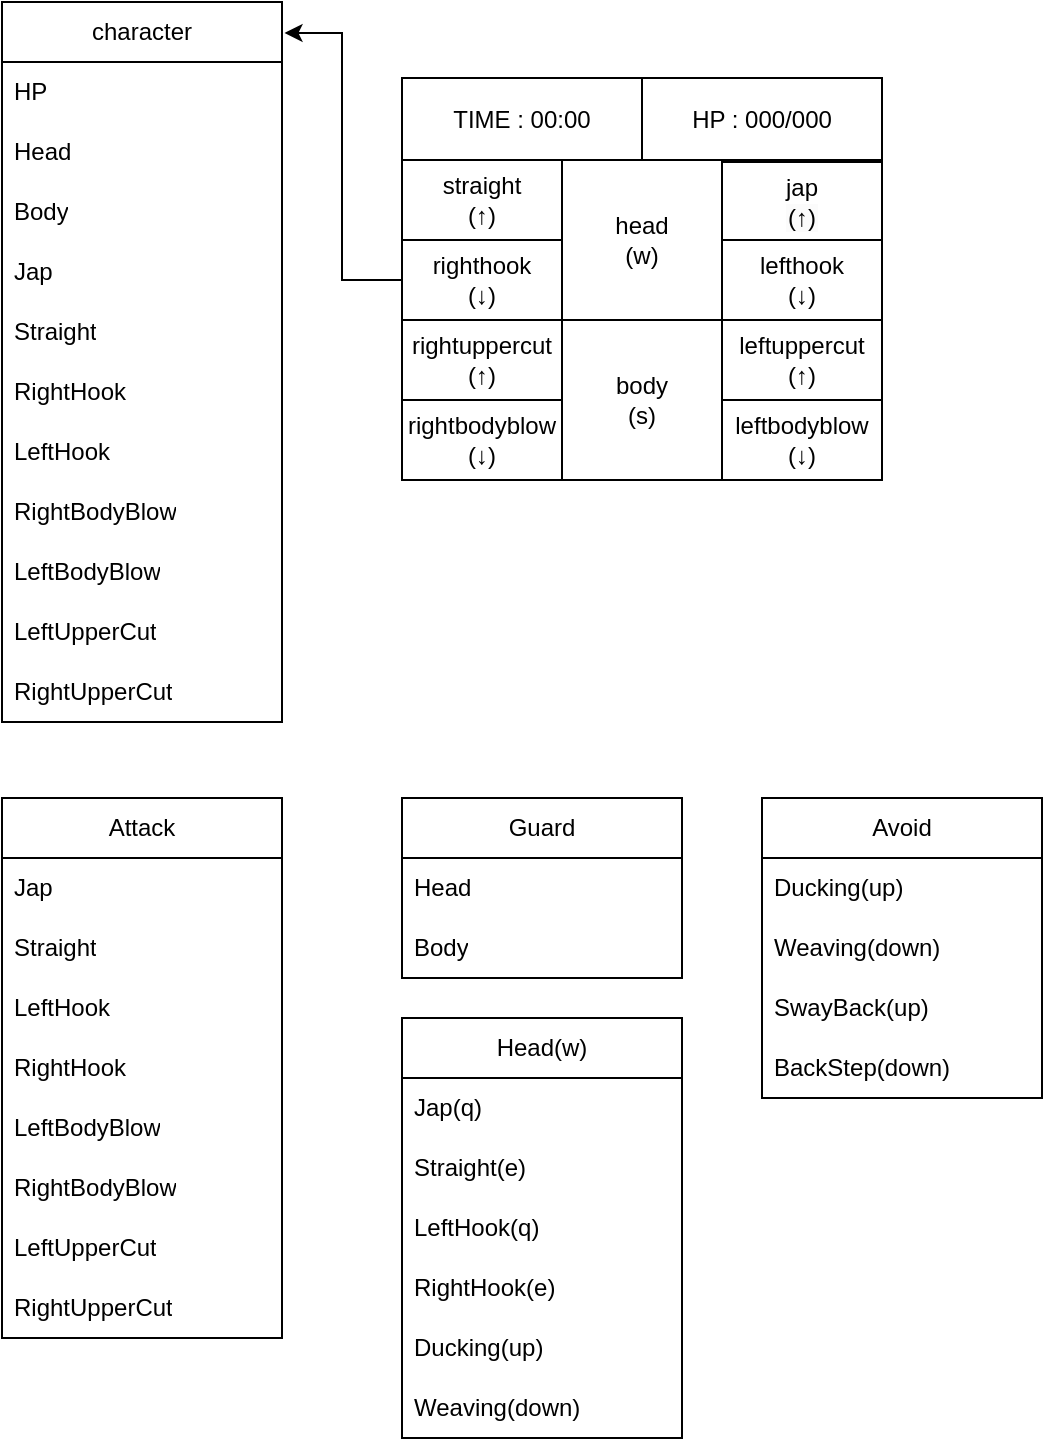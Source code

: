 <mxfile version="24.7.7">
  <diagram name="페이지-1" id="wXJqiaSqQaEmSXFIjcEn">
    <mxGraphModel dx="1050" dy="557" grid="1" gridSize="10" guides="1" tooltips="1" connect="1" arrows="1" fold="1" page="1" pageScale="1" pageWidth="827" pageHeight="1169" math="0" shadow="0">
      <root>
        <mxCell id="0" />
        <mxCell id="1" parent="0" />
        <mxCell id="8F4HeT9pAJKp8JILoCQx-1" value="head&lt;div&gt;(w)&lt;/div&gt;" style="whiteSpace=wrap;html=1;aspect=fixed;" parent="1" vertex="1">
          <mxGeometry x="320" y="161" width="80" height="80" as="geometry" />
        </mxCell>
        <mxCell id="8F4HeT9pAJKp8JILoCQx-10" value="Attack" style="swimlane;fontStyle=0;childLayout=stackLayout;horizontal=1;startSize=30;horizontalStack=0;resizeParent=1;resizeParentMax=0;resizeLast=0;collapsible=1;marginBottom=0;whiteSpace=wrap;html=1;" parent="1" vertex="1">
          <mxGeometry x="40" y="480" width="140" height="270" as="geometry" />
        </mxCell>
        <mxCell id="8F4HeT9pAJKp8JILoCQx-12" value="Jap" style="text;strokeColor=none;fillColor=none;align=left;verticalAlign=middle;spacingLeft=4;spacingRight=4;overflow=hidden;points=[[0,0.5],[1,0.5]];portConstraint=eastwest;rotatable=0;whiteSpace=wrap;html=1;" parent="8F4HeT9pAJKp8JILoCQx-10" vertex="1">
          <mxGeometry y="30" width="140" height="30" as="geometry" />
        </mxCell>
        <mxCell id="8F4HeT9pAJKp8JILoCQx-13" value="Straight" style="text;strokeColor=none;fillColor=none;align=left;verticalAlign=middle;spacingLeft=4;spacingRight=4;overflow=hidden;points=[[0,0.5],[1,0.5]];portConstraint=eastwest;rotatable=0;whiteSpace=wrap;html=1;" parent="8F4HeT9pAJKp8JILoCQx-10" vertex="1">
          <mxGeometry y="60" width="140" height="30" as="geometry" />
        </mxCell>
        <mxCell id="8F4HeT9pAJKp8JILoCQx-14" value="LeftHook" style="text;strokeColor=none;fillColor=none;align=left;verticalAlign=middle;spacingLeft=4;spacingRight=4;overflow=hidden;points=[[0,0.5],[1,0.5]];portConstraint=eastwest;rotatable=0;whiteSpace=wrap;html=1;" parent="8F4HeT9pAJKp8JILoCQx-10" vertex="1">
          <mxGeometry y="90" width="140" height="30" as="geometry" />
        </mxCell>
        <mxCell id="8F4HeT9pAJKp8JILoCQx-15" value="RightHook" style="text;strokeColor=none;fillColor=none;align=left;verticalAlign=middle;spacingLeft=4;spacingRight=4;overflow=hidden;points=[[0,0.5],[1,0.5]];portConstraint=eastwest;rotatable=0;whiteSpace=wrap;html=1;" parent="8F4HeT9pAJKp8JILoCQx-10" vertex="1">
          <mxGeometry y="120" width="140" height="30" as="geometry" />
        </mxCell>
        <mxCell id="8F4HeT9pAJKp8JILoCQx-16" value="LeftBodyBlow" style="text;strokeColor=none;fillColor=none;align=left;verticalAlign=middle;spacingLeft=4;spacingRight=4;overflow=hidden;points=[[0,0.5],[1,0.5]];portConstraint=eastwest;rotatable=0;whiteSpace=wrap;html=1;" parent="8F4HeT9pAJKp8JILoCQx-10" vertex="1">
          <mxGeometry y="150" width="140" height="30" as="geometry" />
        </mxCell>
        <mxCell id="8F4HeT9pAJKp8JILoCQx-17" value="RightBodyBlow" style="text;strokeColor=none;fillColor=none;align=left;verticalAlign=middle;spacingLeft=4;spacingRight=4;overflow=hidden;points=[[0,0.5],[1,0.5]];portConstraint=eastwest;rotatable=0;whiteSpace=wrap;html=1;" parent="8F4HeT9pAJKp8JILoCQx-10" vertex="1">
          <mxGeometry y="180" width="140" height="30" as="geometry" />
        </mxCell>
        <mxCell id="8F4HeT9pAJKp8JILoCQx-26" value="LeftUpperCut" style="text;strokeColor=none;fillColor=none;align=left;verticalAlign=middle;spacingLeft=4;spacingRight=4;overflow=hidden;points=[[0,0.5],[1,0.5]];portConstraint=eastwest;rotatable=0;whiteSpace=wrap;html=1;" parent="8F4HeT9pAJKp8JILoCQx-10" vertex="1">
          <mxGeometry y="210" width="140" height="30" as="geometry" />
        </mxCell>
        <mxCell id="8F4HeT9pAJKp8JILoCQx-27" value="RightUpperCut" style="text;strokeColor=none;fillColor=none;align=left;verticalAlign=middle;spacingLeft=4;spacingRight=4;overflow=hidden;points=[[0,0.5],[1,0.5]];portConstraint=eastwest;rotatable=0;whiteSpace=wrap;html=1;" parent="8F4HeT9pAJKp8JILoCQx-10" vertex="1">
          <mxGeometry y="240" width="140" height="30" as="geometry" />
        </mxCell>
        <mxCell id="8F4HeT9pAJKp8JILoCQx-28" value="Guard" style="swimlane;fontStyle=0;childLayout=stackLayout;horizontal=1;startSize=30;horizontalStack=0;resizeParent=1;resizeParentMax=0;resizeLast=0;collapsible=1;marginBottom=0;whiteSpace=wrap;html=1;" parent="1" vertex="1">
          <mxGeometry x="240" y="480" width="140" height="90" as="geometry" />
        </mxCell>
        <mxCell id="8F4HeT9pAJKp8JILoCQx-33" value="Head" style="text;strokeColor=none;fillColor=none;align=left;verticalAlign=middle;spacingLeft=4;spacingRight=4;overflow=hidden;points=[[0,0.5],[1,0.5]];portConstraint=eastwest;rotatable=0;whiteSpace=wrap;html=1;" parent="8F4HeT9pAJKp8JILoCQx-28" vertex="1">
          <mxGeometry y="30" width="140" height="30" as="geometry" />
        </mxCell>
        <mxCell id="8F4HeT9pAJKp8JILoCQx-30" value="Body" style="text;strokeColor=none;fillColor=none;align=left;verticalAlign=middle;spacingLeft=4;spacingRight=4;overflow=hidden;points=[[0,0.5],[1,0.5]];portConstraint=eastwest;rotatable=0;whiteSpace=wrap;html=1;" parent="8F4HeT9pAJKp8JILoCQx-28" vertex="1">
          <mxGeometry y="60" width="140" height="30" as="geometry" />
        </mxCell>
        <mxCell id="8F4HeT9pAJKp8JILoCQx-32" value="Avoid" style="swimlane;fontStyle=0;childLayout=stackLayout;horizontal=1;startSize=30;horizontalStack=0;resizeParent=1;resizeParentMax=0;resizeLast=0;collapsible=1;marginBottom=0;whiteSpace=wrap;html=1;" parent="1" vertex="1">
          <mxGeometry x="420" y="480" width="140" height="150" as="geometry" />
        </mxCell>
        <mxCell id="8F4HeT9pAJKp8JILoCQx-29" value="Ducking(up)" style="text;strokeColor=none;fillColor=none;align=left;verticalAlign=middle;spacingLeft=4;spacingRight=4;overflow=hidden;points=[[0,0.5],[1,0.5]];portConstraint=eastwest;rotatable=0;whiteSpace=wrap;html=1;" parent="8F4HeT9pAJKp8JILoCQx-32" vertex="1">
          <mxGeometry y="30" width="140" height="30" as="geometry" />
        </mxCell>
        <mxCell id="8F4HeT9pAJKp8JILoCQx-34" value="Weaving(down)" style="text;strokeColor=none;fillColor=none;align=left;verticalAlign=middle;spacingLeft=4;spacingRight=4;overflow=hidden;points=[[0,0.5],[1,0.5]];portConstraint=eastwest;rotatable=0;whiteSpace=wrap;html=1;" parent="8F4HeT9pAJKp8JILoCQx-32" vertex="1">
          <mxGeometry y="60" width="140" height="30" as="geometry" />
        </mxCell>
        <mxCell id="MSdCyOWmZnF5FNdx1q3q-1" value="SwayBack(up)" style="text;strokeColor=none;fillColor=none;align=left;verticalAlign=middle;spacingLeft=4;spacingRight=4;overflow=hidden;points=[[0,0.5],[1,0.5]];portConstraint=eastwest;rotatable=0;whiteSpace=wrap;html=1;" vertex="1" parent="8F4HeT9pAJKp8JILoCQx-32">
          <mxGeometry y="90" width="140" height="30" as="geometry" />
        </mxCell>
        <mxCell id="8F4HeT9pAJKp8JILoCQx-35" value="BackStep(down)" style="text;strokeColor=none;fillColor=none;align=left;verticalAlign=middle;spacingLeft=4;spacingRight=4;overflow=hidden;points=[[0,0.5],[1,0.5]];portConstraint=eastwest;rotatable=0;whiteSpace=wrap;html=1;" parent="8F4HeT9pAJKp8JILoCQx-32" vertex="1">
          <mxGeometry y="120" width="140" height="30" as="geometry" />
        </mxCell>
        <mxCell id="8F4HeT9pAJKp8JILoCQx-38" value="Head(w)" style="swimlane;fontStyle=0;childLayout=stackLayout;horizontal=1;startSize=30;horizontalStack=0;resizeParent=1;resizeParentMax=0;resizeLast=0;collapsible=1;marginBottom=0;whiteSpace=wrap;html=1;" parent="1" vertex="1">
          <mxGeometry x="240" y="590" width="140" height="210" as="geometry" />
        </mxCell>
        <mxCell id="8F4HeT9pAJKp8JILoCQx-39" value="Jap(q)" style="text;strokeColor=none;fillColor=none;align=left;verticalAlign=middle;spacingLeft=4;spacingRight=4;overflow=hidden;points=[[0,0.5],[1,0.5]];portConstraint=eastwest;rotatable=0;whiteSpace=wrap;html=1;" parent="8F4HeT9pAJKp8JILoCQx-38" vertex="1">
          <mxGeometry y="30" width="140" height="30" as="geometry" />
        </mxCell>
        <mxCell id="8F4HeT9pAJKp8JILoCQx-40" value="Straight(e)" style="text;strokeColor=none;fillColor=none;align=left;verticalAlign=middle;spacingLeft=4;spacingRight=4;overflow=hidden;points=[[0,0.5],[1,0.5]];portConstraint=eastwest;rotatable=0;whiteSpace=wrap;html=1;" parent="8F4HeT9pAJKp8JILoCQx-38" vertex="1">
          <mxGeometry y="60" width="140" height="30" as="geometry" />
        </mxCell>
        <mxCell id="8F4HeT9pAJKp8JILoCQx-42" value="LeftHook(q)" style="text;strokeColor=none;fillColor=none;align=left;verticalAlign=middle;spacingLeft=4;spacingRight=4;overflow=hidden;points=[[0,0.5],[1,0.5]];portConstraint=eastwest;rotatable=0;whiteSpace=wrap;html=1;" parent="8F4HeT9pAJKp8JILoCQx-38" vertex="1">
          <mxGeometry y="90" width="140" height="30" as="geometry" />
        </mxCell>
        <mxCell id="8F4HeT9pAJKp8JILoCQx-43" value="RightHook(e)" style="text;strokeColor=none;fillColor=none;align=left;verticalAlign=middle;spacingLeft=4;spacingRight=4;overflow=hidden;points=[[0,0.5],[1,0.5]];portConstraint=eastwest;rotatable=0;whiteSpace=wrap;html=1;" parent="8F4HeT9pAJKp8JILoCQx-38" vertex="1">
          <mxGeometry y="120" width="140" height="30" as="geometry" />
        </mxCell>
        <mxCell id="MSdCyOWmZnF5FNdx1q3q-2" value="Ducking(up&lt;span style=&quot;background-color: initial;&quot;&gt;)&lt;/span&gt;" style="text;strokeColor=none;fillColor=none;align=left;verticalAlign=middle;spacingLeft=4;spacingRight=4;overflow=hidden;points=[[0,0.5],[1,0.5]];portConstraint=eastwest;rotatable=0;whiteSpace=wrap;html=1;" vertex="1" parent="8F4HeT9pAJKp8JILoCQx-38">
          <mxGeometry y="150" width="140" height="30" as="geometry" />
        </mxCell>
        <mxCell id="MSdCyOWmZnF5FNdx1q3q-3" value="Weaving(down)" style="text;strokeColor=none;fillColor=none;align=left;verticalAlign=middle;spacingLeft=4;spacingRight=4;overflow=hidden;points=[[0,0.5],[1,0.5]];portConstraint=eastwest;rotatable=0;whiteSpace=wrap;html=1;" vertex="1" parent="8F4HeT9pAJKp8JILoCQx-38">
          <mxGeometry y="180" width="140" height="30" as="geometry" />
        </mxCell>
        <mxCell id="8F4HeT9pAJKp8JILoCQx-44" value="character" style="swimlane;fontStyle=0;childLayout=stackLayout;horizontal=1;startSize=30;horizontalStack=0;resizeParent=1;resizeParentMax=0;resizeLast=0;collapsible=1;marginBottom=0;whiteSpace=wrap;html=1;" parent="1" vertex="1">
          <mxGeometry x="40" y="82" width="140" height="360" as="geometry" />
        </mxCell>
        <mxCell id="MSdCyOWmZnF5FNdx1q3q-27" value="HP" style="text;strokeColor=none;fillColor=none;align=left;verticalAlign=middle;spacingLeft=4;spacingRight=4;overflow=hidden;points=[[0,0.5],[1,0.5]];portConstraint=eastwest;rotatable=0;whiteSpace=wrap;html=1;" vertex="1" parent="8F4HeT9pAJKp8JILoCQx-44">
          <mxGeometry y="30" width="140" height="30" as="geometry" />
        </mxCell>
        <mxCell id="8F4HeT9pAJKp8JILoCQx-45" value="Head" style="text;strokeColor=none;fillColor=none;align=left;verticalAlign=middle;spacingLeft=4;spacingRight=4;overflow=hidden;points=[[0,0.5],[1,0.5]];portConstraint=eastwest;rotatable=0;whiteSpace=wrap;html=1;" parent="8F4HeT9pAJKp8JILoCQx-44" vertex="1">
          <mxGeometry y="60" width="140" height="30" as="geometry" />
        </mxCell>
        <mxCell id="8F4HeT9pAJKp8JILoCQx-46" value="Body" style="text;strokeColor=none;fillColor=none;align=left;verticalAlign=middle;spacingLeft=4;spacingRight=4;overflow=hidden;points=[[0,0.5],[1,0.5]];portConstraint=eastwest;rotatable=0;whiteSpace=wrap;html=1;" parent="8F4HeT9pAJKp8JILoCQx-44" vertex="1">
          <mxGeometry y="90" width="140" height="30" as="geometry" />
        </mxCell>
        <mxCell id="8F4HeT9pAJKp8JILoCQx-48" value="Jap" style="text;strokeColor=none;fillColor=none;align=left;verticalAlign=middle;spacingLeft=4;spacingRight=4;overflow=hidden;points=[[0,0.5],[1,0.5]];portConstraint=eastwest;rotatable=0;whiteSpace=wrap;html=1;" parent="8F4HeT9pAJKp8JILoCQx-44" vertex="1">
          <mxGeometry y="120" width="140" height="30" as="geometry" />
        </mxCell>
        <mxCell id="8F4HeT9pAJKp8JILoCQx-47" value="Straight" style="text;strokeColor=none;fillColor=none;align=left;verticalAlign=middle;spacingLeft=4;spacingRight=4;overflow=hidden;points=[[0,0.5],[1,0.5]];portConstraint=eastwest;rotatable=0;whiteSpace=wrap;html=1;" parent="8F4HeT9pAJKp8JILoCQx-44" vertex="1">
          <mxGeometry y="150" width="140" height="30" as="geometry" />
        </mxCell>
        <mxCell id="8F4HeT9pAJKp8JILoCQx-50" value="RightHook" style="text;strokeColor=none;fillColor=none;align=left;verticalAlign=middle;spacingLeft=4;spacingRight=4;overflow=hidden;points=[[0,0.5],[1,0.5]];portConstraint=eastwest;rotatable=0;whiteSpace=wrap;html=1;" parent="8F4HeT9pAJKp8JILoCQx-44" vertex="1">
          <mxGeometry y="180" width="140" height="30" as="geometry" />
        </mxCell>
        <mxCell id="8F4HeT9pAJKp8JILoCQx-49" value="LeftHook" style="text;strokeColor=none;fillColor=none;align=left;verticalAlign=middle;spacingLeft=4;spacingRight=4;overflow=hidden;points=[[0,0.5],[1,0.5]];portConstraint=eastwest;rotatable=0;whiteSpace=wrap;html=1;" parent="8F4HeT9pAJKp8JILoCQx-44" vertex="1">
          <mxGeometry y="210" width="140" height="30" as="geometry" />
        </mxCell>
        <mxCell id="8F4HeT9pAJKp8JILoCQx-52" value="RightBodyBlow" style="text;strokeColor=none;fillColor=none;align=left;verticalAlign=middle;spacingLeft=4;spacingRight=4;overflow=hidden;points=[[0,0.5],[1,0.5]];portConstraint=eastwest;rotatable=0;whiteSpace=wrap;html=1;" parent="8F4HeT9pAJKp8JILoCQx-44" vertex="1">
          <mxGeometry y="240" width="140" height="30" as="geometry" />
        </mxCell>
        <mxCell id="8F4HeT9pAJKp8JILoCQx-51" value="LeftBodyBlow" style="text;strokeColor=none;fillColor=none;align=left;verticalAlign=middle;spacingLeft=4;spacingRight=4;overflow=hidden;points=[[0,0.5],[1,0.5]];portConstraint=eastwest;rotatable=0;whiteSpace=wrap;html=1;" parent="8F4HeT9pAJKp8JILoCQx-44" vertex="1">
          <mxGeometry y="270" width="140" height="30" as="geometry" />
        </mxCell>
        <mxCell id="MSdCyOWmZnF5FNdx1q3q-21" value="LeftUpperCut" style="text;strokeColor=none;fillColor=none;align=left;verticalAlign=middle;spacingLeft=4;spacingRight=4;overflow=hidden;points=[[0,0.5],[1,0.5]];portConstraint=eastwest;rotatable=0;whiteSpace=wrap;html=1;" vertex="1" parent="8F4HeT9pAJKp8JILoCQx-44">
          <mxGeometry y="300" width="140" height="30" as="geometry" />
        </mxCell>
        <mxCell id="MSdCyOWmZnF5FNdx1q3q-22" value="RightUpperCut" style="text;strokeColor=none;fillColor=none;align=left;verticalAlign=middle;spacingLeft=4;spacingRight=4;overflow=hidden;points=[[0,0.5],[1,0.5]];portConstraint=eastwest;rotatable=0;whiteSpace=wrap;html=1;" vertex="1" parent="8F4HeT9pAJKp8JILoCQx-44">
          <mxGeometry y="330" width="140" height="30" as="geometry" />
        </mxCell>
        <mxCell id="MSdCyOWmZnF5FNdx1q3q-7" value="body&lt;div&gt;(s)&lt;/div&gt;" style="whiteSpace=wrap;html=1;aspect=fixed;" vertex="1" parent="1">
          <mxGeometry x="320" y="241" width="80" height="80" as="geometry" />
        </mxCell>
        <mxCell id="MSdCyOWmZnF5FNdx1q3q-9" value="straight&lt;div&gt;(↑)&lt;/div&gt;" style="rounded=0;whiteSpace=wrap;html=1;" vertex="1" parent="1">
          <mxGeometry x="240" y="161" width="80" height="40" as="geometry" />
        </mxCell>
        <mxCell id="MSdCyOWmZnF5FNdx1q3q-10" value="jap&lt;div&gt;&lt;div style=&quot;forced-color-adjust: none; color: rgb(0, 0, 0); font-family: Helvetica; font-size: 12px; font-style: normal; font-variant-ligatures: normal; font-variant-caps: normal; font-weight: 400; letter-spacing: normal; orphans: 2; text-align: center; text-indent: 0px; text-transform: none; widows: 2; word-spacing: 0px; -webkit-text-stroke-width: 0px; white-space: normal; background-color: rgb(251, 251, 251); text-decoration-thickness: initial; text-decoration-style: initial; text-decoration-color: initial;&quot;&gt;(↑)&lt;/div&gt;&lt;/div&gt;" style="rounded=0;whiteSpace=wrap;html=1;" vertex="1" parent="1">
          <mxGeometry x="400" y="162" width="80" height="40" as="geometry" />
        </mxCell>
        <mxCell id="MSdCyOWmZnF5FNdx1q3q-11" value="righthook&lt;div&gt;(&lt;span style=&quot;background-color: initial;&quot;&gt;↓&lt;/span&gt;&lt;span style=&quot;background-color: initial;&quot;&gt;)&lt;/span&gt;&lt;/div&gt;" style="rounded=0;whiteSpace=wrap;html=1;" vertex="1" parent="1">
          <mxGeometry x="240" y="201" width="80" height="40" as="geometry" />
        </mxCell>
        <mxCell id="MSdCyOWmZnF5FNdx1q3q-12" value="lefthook&lt;div&gt;(↓)&lt;/div&gt;" style="rounded=0;whiteSpace=wrap;html=1;" vertex="1" parent="1">
          <mxGeometry x="400" y="201" width="80" height="40" as="geometry" />
        </mxCell>
        <mxCell id="MSdCyOWmZnF5FNdx1q3q-13" value="rightuppercut&lt;div&gt;(↑)&lt;/div&gt;" style="rounded=0;whiteSpace=wrap;html=1;" vertex="1" parent="1">
          <mxGeometry x="240" y="241" width="80" height="40" as="geometry" />
        </mxCell>
        <mxCell id="MSdCyOWmZnF5FNdx1q3q-14" value="rightbodyblow&lt;div&gt;(↓)&lt;/div&gt;" style="rounded=0;whiteSpace=wrap;html=1;" vertex="1" parent="1">
          <mxGeometry x="240" y="281" width="80" height="40" as="geometry" />
        </mxCell>
        <mxCell id="MSdCyOWmZnF5FNdx1q3q-17" value="leftuppercut&lt;div&gt;(↑)&lt;/div&gt;" style="rounded=0;whiteSpace=wrap;html=1;" vertex="1" parent="1">
          <mxGeometry x="400" y="241" width="80" height="40" as="geometry" />
        </mxCell>
        <mxCell id="MSdCyOWmZnF5FNdx1q3q-18" value="leftbodyblow&lt;div&gt;(↓)&lt;/div&gt;" style="rounded=0;whiteSpace=wrap;html=1;" vertex="1" parent="1">
          <mxGeometry x="400" y="281" width="80" height="40" as="geometry" />
        </mxCell>
        <mxCell id="MSdCyOWmZnF5FNdx1q3q-23" value="TIME : 00:00" style="rounded=0;whiteSpace=wrap;html=1;" vertex="1" parent="1">
          <mxGeometry x="240" y="120" width="120" height="41" as="geometry" />
        </mxCell>
        <mxCell id="MSdCyOWmZnF5FNdx1q3q-25" value="HP : 000/000" style="rounded=0;whiteSpace=wrap;html=1;" vertex="1" parent="1">
          <mxGeometry x="360" y="120" width="120" height="41" as="geometry" />
        </mxCell>
        <mxCell id="MSdCyOWmZnF5FNdx1q3q-26" style="edgeStyle=orthogonalEdgeStyle;rounded=0;orthogonalLoop=1;jettySize=auto;html=1;exitX=0;exitY=0.5;exitDx=0;exitDy=0;entryX=1.009;entryY=0.043;entryDx=0;entryDy=0;entryPerimeter=0;" edge="1" parent="1" source="MSdCyOWmZnF5FNdx1q3q-11" target="8F4HeT9pAJKp8JILoCQx-44">
          <mxGeometry relative="1" as="geometry" />
        </mxCell>
      </root>
    </mxGraphModel>
  </diagram>
</mxfile>
